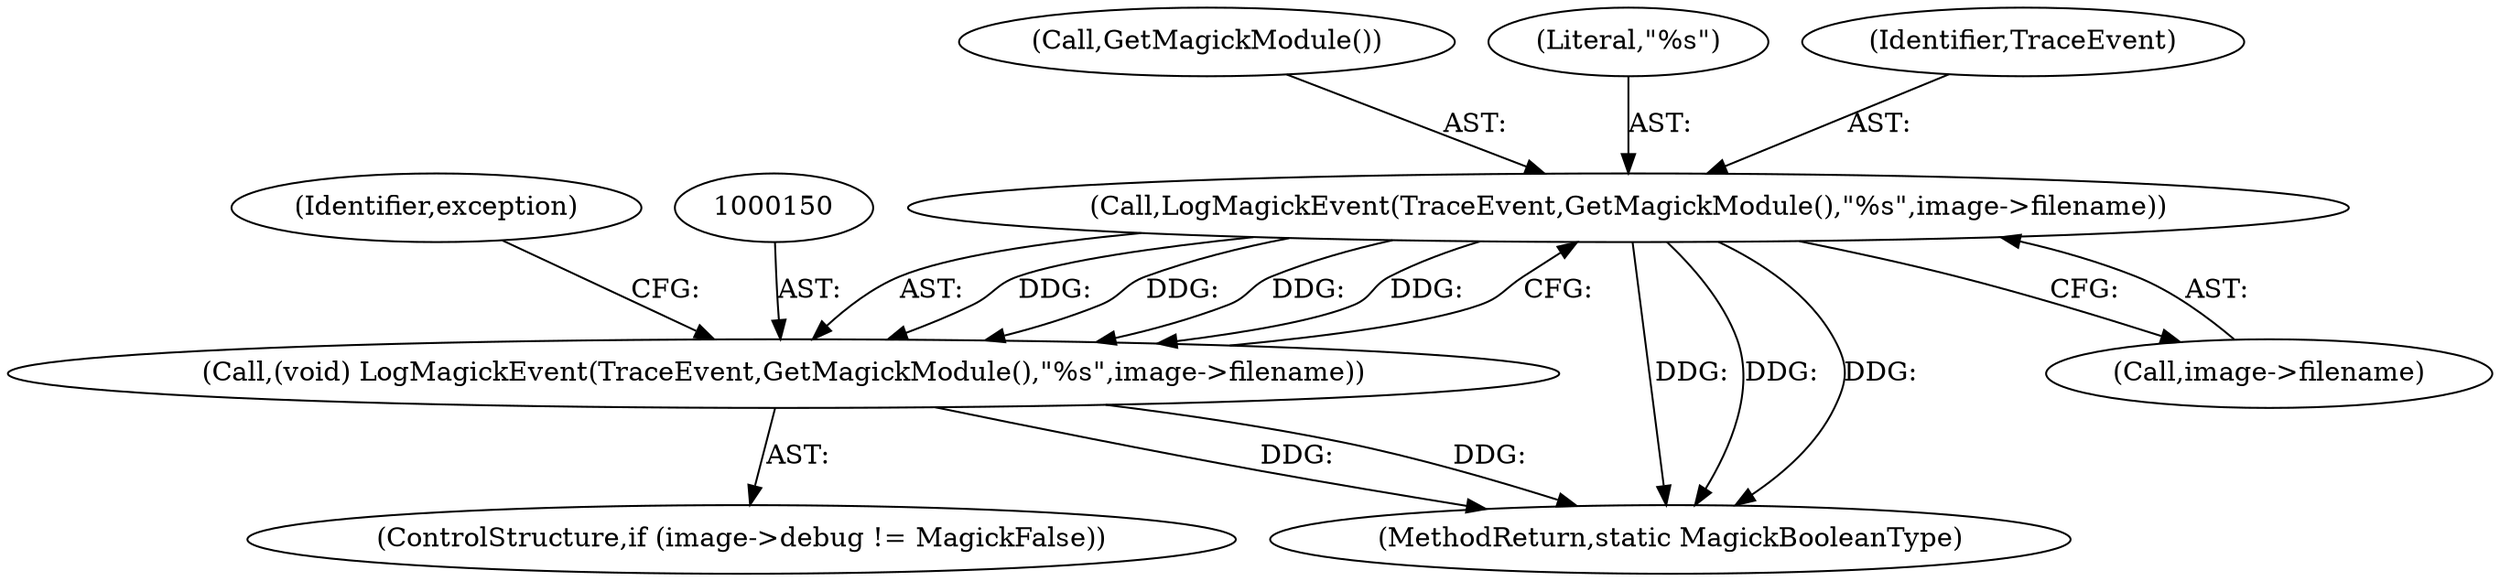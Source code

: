 digraph "0_ImageMagick_14e606db148d6ebcaae20f1e1d6d71903ca4a556@pointer" {
"1000151" [label="(Call,LogMagickEvent(TraceEvent,GetMagickModule(),\"%s\",image->filename))"];
"1000149" [label="(Call,(void) LogMagickEvent(TraceEvent,GetMagickModule(),\"%s\",image->filename))"];
"1000891" [label="(MethodReturn,static MagickBooleanType)"];
"1000153" [label="(Call,GetMagickModule())"];
"1000155" [label="(Call,image->filename)"];
"1000149" [label="(Call,(void) LogMagickEvent(TraceEvent,GetMagickModule(),\"%s\",image->filename))"];
"1000151" [label="(Call,LogMagickEvent(TraceEvent,GetMagickModule(),\"%s\",image->filename))"];
"1000154" [label="(Literal,\"%s\")"];
"1000160" [label="(Identifier,exception)"];
"1000143" [label="(ControlStructure,if (image->debug != MagickFalse))"];
"1000152" [label="(Identifier,TraceEvent)"];
"1000151" -> "1000149"  [label="AST: "];
"1000151" -> "1000155"  [label="CFG: "];
"1000152" -> "1000151"  [label="AST: "];
"1000153" -> "1000151"  [label="AST: "];
"1000154" -> "1000151"  [label="AST: "];
"1000155" -> "1000151"  [label="AST: "];
"1000149" -> "1000151"  [label="CFG: "];
"1000151" -> "1000891"  [label="DDG: "];
"1000151" -> "1000891"  [label="DDG: "];
"1000151" -> "1000891"  [label="DDG: "];
"1000151" -> "1000149"  [label="DDG: "];
"1000151" -> "1000149"  [label="DDG: "];
"1000151" -> "1000149"  [label="DDG: "];
"1000151" -> "1000149"  [label="DDG: "];
"1000149" -> "1000143"  [label="AST: "];
"1000150" -> "1000149"  [label="AST: "];
"1000160" -> "1000149"  [label="CFG: "];
"1000149" -> "1000891"  [label="DDG: "];
"1000149" -> "1000891"  [label="DDG: "];
}
